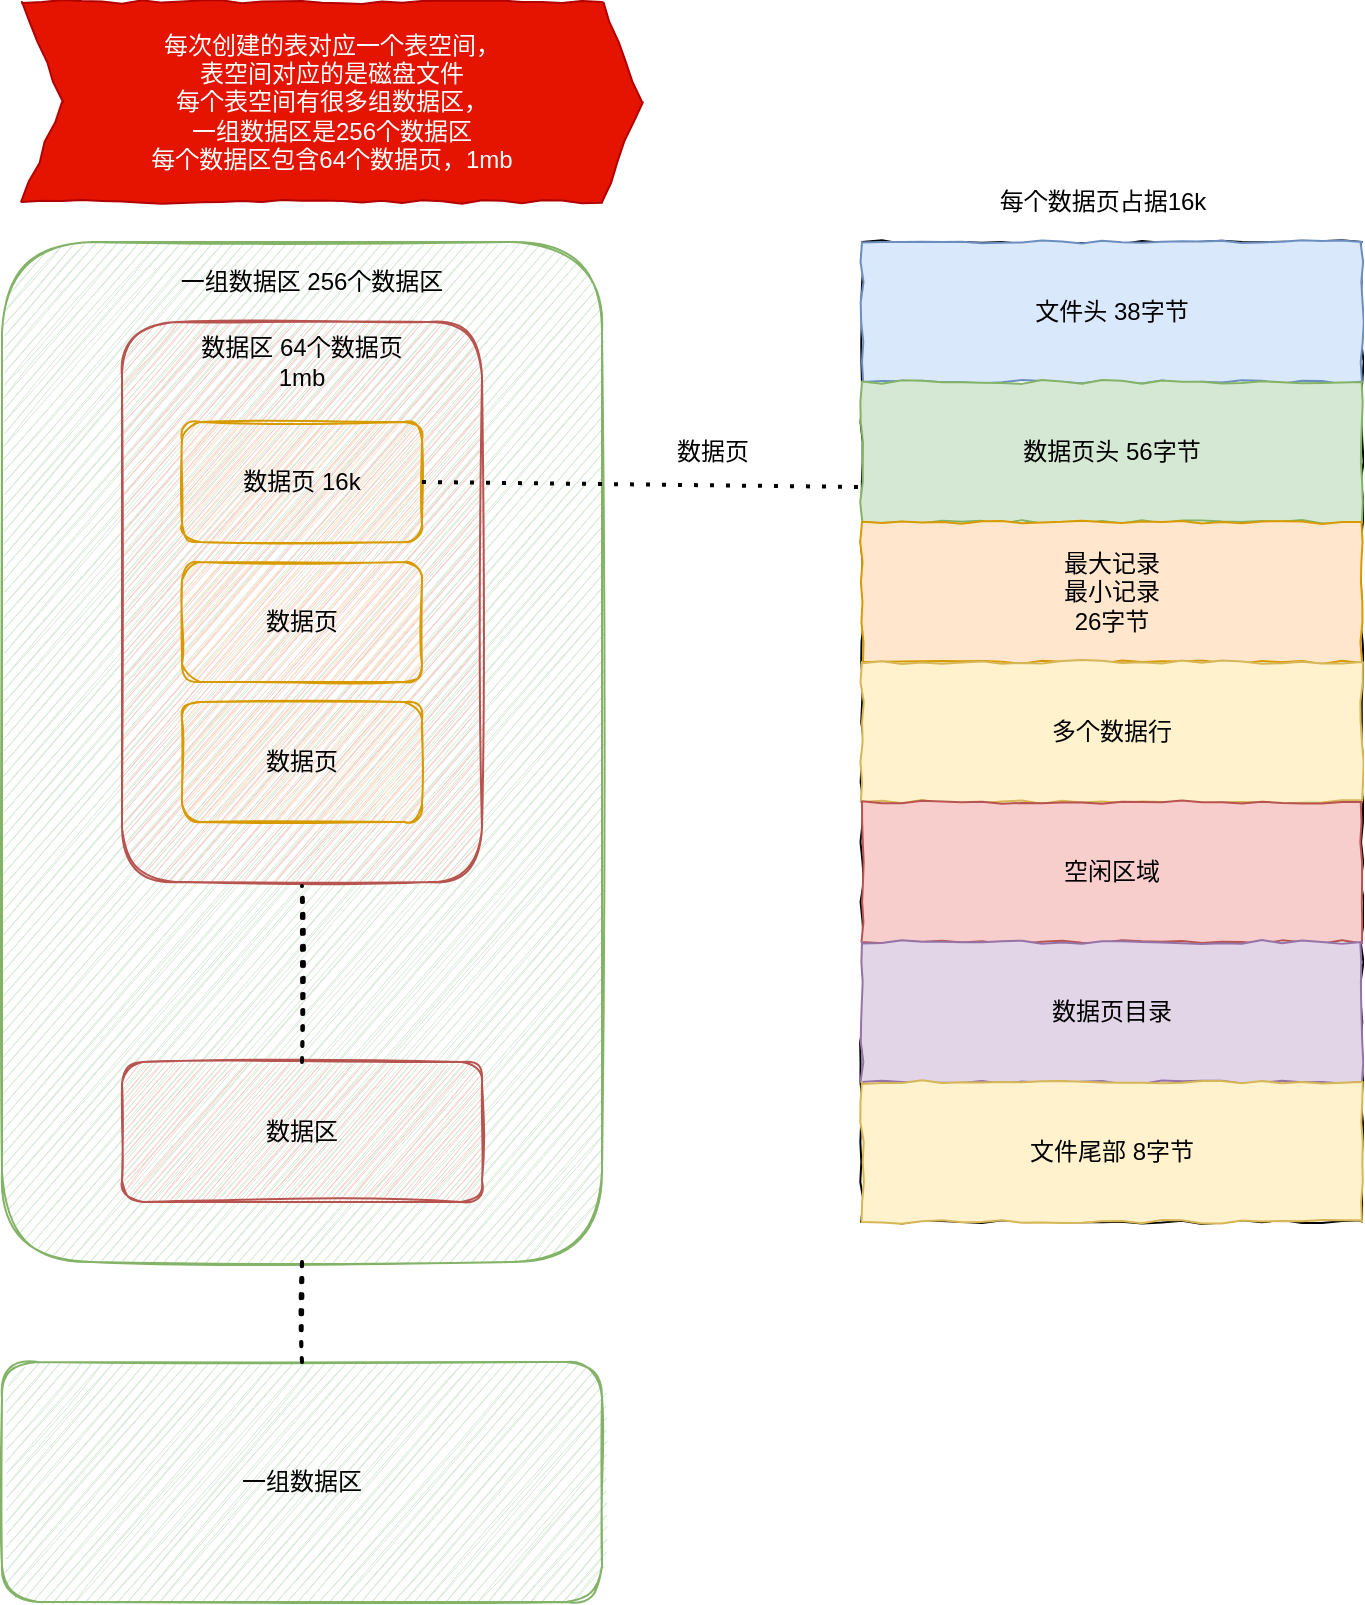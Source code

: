 <mxfile version="14.6.13" type="device"><diagram id="Vhqy7uWa2PJ6hmGshdJv" name="第 1 页"><mxGraphModel dx="946" dy="1792" grid="1" gridSize="10" guides="1" tooltips="1" connect="1" arrows="1" fold="1" page="1" pageScale="1" pageWidth="827" pageHeight="1169" math="0" shadow="0"><root><mxCell id="0"/><mxCell id="1" parent="0"/><mxCell id="Sq5dsrEcUsuNirKZJD4O-1" value="" style="rounded=1;whiteSpace=wrap;html=1;comic=1;treeMoving=1;sketch=1;fillColor=#d5e8d4;strokeColor=#82b366;" vertex="1" parent="1"><mxGeometry x="260" y="110" width="300" height="510" as="geometry"/></mxCell><mxCell id="Sq5dsrEcUsuNirKZJD4O-2" value="" style="rounded=1;whiteSpace=wrap;html=1;comic=1;sketch=1;fillColor=#f8cecc;strokeColor=#b85450;" vertex="1" parent="1"><mxGeometry x="320" y="150" width="180" height="280" as="geometry"/></mxCell><mxCell id="Sq5dsrEcUsuNirKZJD4O-3" value="数据页 16k" style="rounded=1;whiteSpace=wrap;html=1;comic=1;sketch=1;fillColor=#ffe6cc;strokeColor=#d79b00;" vertex="1" parent="1"><mxGeometry x="350" y="200" width="120" height="60" as="geometry"/></mxCell><mxCell id="Sq5dsrEcUsuNirKZJD4O-4" value="数据页" style="rounded=1;whiteSpace=wrap;html=1;comic=1;sketch=1;fillColor=#ffe6cc;strokeColor=#d79b00;" vertex="1" parent="1"><mxGeometry x="350" y="270" width="120" height="60" as="geometry"/></mxCell><mxCell id="Sq5dsrEcUsuNirKZJD4O-5" value="数据页" style="rounded=1;whiteSpace=wrap;html=1;comic=1;sketch=1;fillColor=#ffe6cc;strokeColor=#d79b00;" vertex="1" parent="1"><mxGeometry x="350" y="340" width="120" height="60" as="geometry"/></mxCell><mxCell id="Sq5dsrEcUsuNirKZJD4O-6" value="一组数据区 256个数据区" style="text;html=1;strokeColor=none;fillColor=none;align=center;verticalAlign=middle;whiteSpace=wrap;rounded=0;comic=1;sketch=1;" vertex="1" parent="1"><mxGeometry x="330" y="120" width="170" height="20" as="geometry"/></mxCell><mxCell id="Sq5dsrEcUsuNirKZJD4O-7" value="数据区 64个数据页 1mb" style="text;html=1;strokeColor=none;fillColor=none;align=center;verticalAlign=middle;whiteSpace=wrap;rounded=0;comic=1;sketch=1;" vertex="1" parent="1"><mxGeometry x="350" y="160" width="120" height="20" as="geometry"/></mxCell><mxCell id="Sq5dsrEcUsuNirKZJD4O-8" value="一组数据区" style="rounded=1;whiteSpace=wrap;html=1;comic=1;sketch=1;fillColor=#d5e8d4;strokeColor=#82b366;" vertex="1" parent="1"><mxGeometry x="260" y="670" width="300" height="120" as="geometry"/></mxCell><mxCell id="Sq5dsrEcUsuNirKZJD4O-13" value="" style="endArrow=none;dashed=1;html=1;dashPattern=1 3;strokeWidth=2;entryX=0.5;entryY=1;entryDx=0;entryDy=0;exitX=0.5;exitY=0;exitDx=0;exitDy=0;sketch=1;" edge="1" parent="1" source="Sq5dsrEcUsuNirKZJD4O-8" target="Sq5dsrEcUsuNirKZJD4O-1"><mxGeometry width="50" height="50" relative="1" as="geometry"><mxPoint x="420" y="660" as="sourcePoint"/><mxPoint x="430" y="620" as="targetPoint"/></mxGeometry></mxCell><mxCell id="Sq5dsrEcUsuNirKZJD4O-14" value="数据区" style="rounded=1;whiteSpace=wrap;html=1;comic=1;sketch=1;fillColor=#f8cecc;strokeColor=#b85450;" vertex="1" parent="1"><mxGeometry x="320" y="520" width="180" height="70" as="geometry"/></mxCell><mxCell id="Sq5dsrEcUsuNirKZJD4O-15" value="" style="endArrow=none;dashed=1;html=1;dashPattern=1 3;strokeWidth=2;exitX=0.5;exitY=0;exitDx=0;exitDy=0;sketch=1;" edge="1" parent="1" source="Sq5dsrEcUsuNirKZJD4O-14"><mxGeometry width="50" height="50" relative="1" as="geometry"><mxPoint x="380" y="520" as="sourcePoint"/><mxPoint x="410" y="432" as="targetPoint"/></mxGeometry></mxCell><mxCell id="Sq5dsrEcUsuNirKZJD4O-16" value="" style="endArrow=none;dashed=1;html=1;dashPattern=1 3;strokeWidth=2;exitX=1;exitY=0.5;exitDx=0;exitDy=0;entryX=0;entryY=0.75;entryDx=0;entryDy=0;" edge="1" parent="1" source="Sq5dsrEcUsuNirKZJD4O-3" target="Sq5dsrEcUsuNirKZJD4O-20"><mxGeometry width="50" height="50" relative="1" as="geometry"><mxPoint x="470" y="260" as="sourcePoint"/><mxPoint x="680" y="230" as="targetPoint"/></mxGeometry></mxCell><mxCell id="Sq5dsrEcUsuNirKZJD4O-17" value="" style="rounded=0;whiteSpace=wrap;html=1;comic=1;sketch=0;" vertex="1" parent="1"><mxGeometry x="690" y="110" width="250" height="490" as="geometry"/></mxCell><mxCell id="Sq5dsrEcUsuNirKZJD4O-18" value="数据页" style="text;html=1;align=center;verticalAlign=middle;resizable=0;points=[];autosize=1;strokeColor=none;" vertex="1" parent="1"><mxGeometry x="590" y="205" width="50" height="20" as="geometry"/></mxCell><mxCell id="Sq5dsrEcUsuNirKZJD4O-19" value="文件头 38字节" style="rounded=0;whiteSpace=wrap;html=1;comic=1;sketch=0;fillColor=#dae8fc;strokeColor=#6c8ebf;" vertex="1" parent="1"><mxGeometry x="690" y="110" width="250" height="70" as="geometry"/></mxCell><mxCell id="Sq5dsrEcUsuNirKZJD4O-20" value="数据页头 56字节" style="rounded=0;whiteSpace=wrap;html=1;comic=1;sketch=0;fillColor=#d5e8d4;strokeColor=#82b366;" vertex="1" parent="1"><mxGeometry x="690" y="180" width="250" height="70" as="geometry"/></mxCell><mxCell id="Sq5dsrEcUsuNirKZJD4O-21" value="最大记录&lt;br&gt;最小记录&lt;br&gt;26字节" style="rounded=0;whiteSpace=wrap;html=1;comic=1;sketch=0;fillColor=#ffe6cc;strokeColor=#d79b00;" vertex="1" parent="1"><mxGeometry x="690" y="250" width="250" height="70" as="geometry"/></mxCell><mxCell id="Sq5dsrEcUsuNirKZJD4O-22" value="多个数据行" style="rounded=0;whiteSpace=wrap;html=1;comic=1;sketch=0;fillColor=#fff2cc;strokeColor=#d6b656;" vertex="1" parent="1"><mxGeometry x="690" y="320" width="250" height="70" as="geometry"/></mxCell><mxCell id="Sq5dsrEcUsuNirKZJD4O-23" value="空闲区域" style="rounded=0;whiteSpace=wrap;html=1;comic=1;sketch=0;fillColor=#f8cecc;strokeColor=#b85450;" vertex="1" parent="1"><mxGeometry x="690" y="390" width="250" height="70" as="geometry"/></mxCell><mxCell id="Sq5dsrEcUsuNirKZJD4O-24" value="数据页目录" style="rounded=0;whiteSpace=wrap;html=1;comic=1;sketch=0;fillColor=#e1d5e7;strokeColor=#9673a6;" vertex="1" parent="1"><mxGeometry x="690" y="460" width="250" height="70" as="geometry"/></mxCell><mxCell id="Sq5dsrEcUsuNirKZJD4O-25" value="文件尾部 8字节" style="rounded=0;whiteSpace=wrap;html=1;comic=1;sketch=0;fillColor=#fff2cc;strokeColor=#d6b656;" vertex="1" parent="1"><mxGeometry x="690" y="530" width="250" height="70" as="geometry"/></mxCell><mxCell id="Sq5dsrEcUsuNirKZJD4O-26" value="每个数据页占据16k" style="text;html=1;align=center;verticalAlign=middle;resizable=0;points=[];autosize=1;strokeColor=none;" vertex="1" parent="1"><mxGeometry x="750" y="80" width="120" height="20" as="geometry"/></mxCell><mxCell id="Sq5dsrEcUsuNirKZJD4O-27" value="每次创建的表对应一个表空间，&lt;br&gt;表空间对应的是磁盘文件&lt;br&gt;每个表空间有很多组数据区，&lt;br&gt;一组数据区是256个数据区&lt;br&gt;每个数据区包含64个数据页，1mb" style="shape=step;perimeter=stepPerimeter;whiteSpace=wrap;html=1;fixedSize=1;rounded=0;comic=1;sketch=0;fillColor=#e51400;strokeColor=#B20000;fontColor=#ffffff;" vertex="1" parent="1"><mxGeometry x="270" y="-10" width="310" height="100" as="geometry"/></mxCell></root></mxGraphModel></diagram></mxfile>